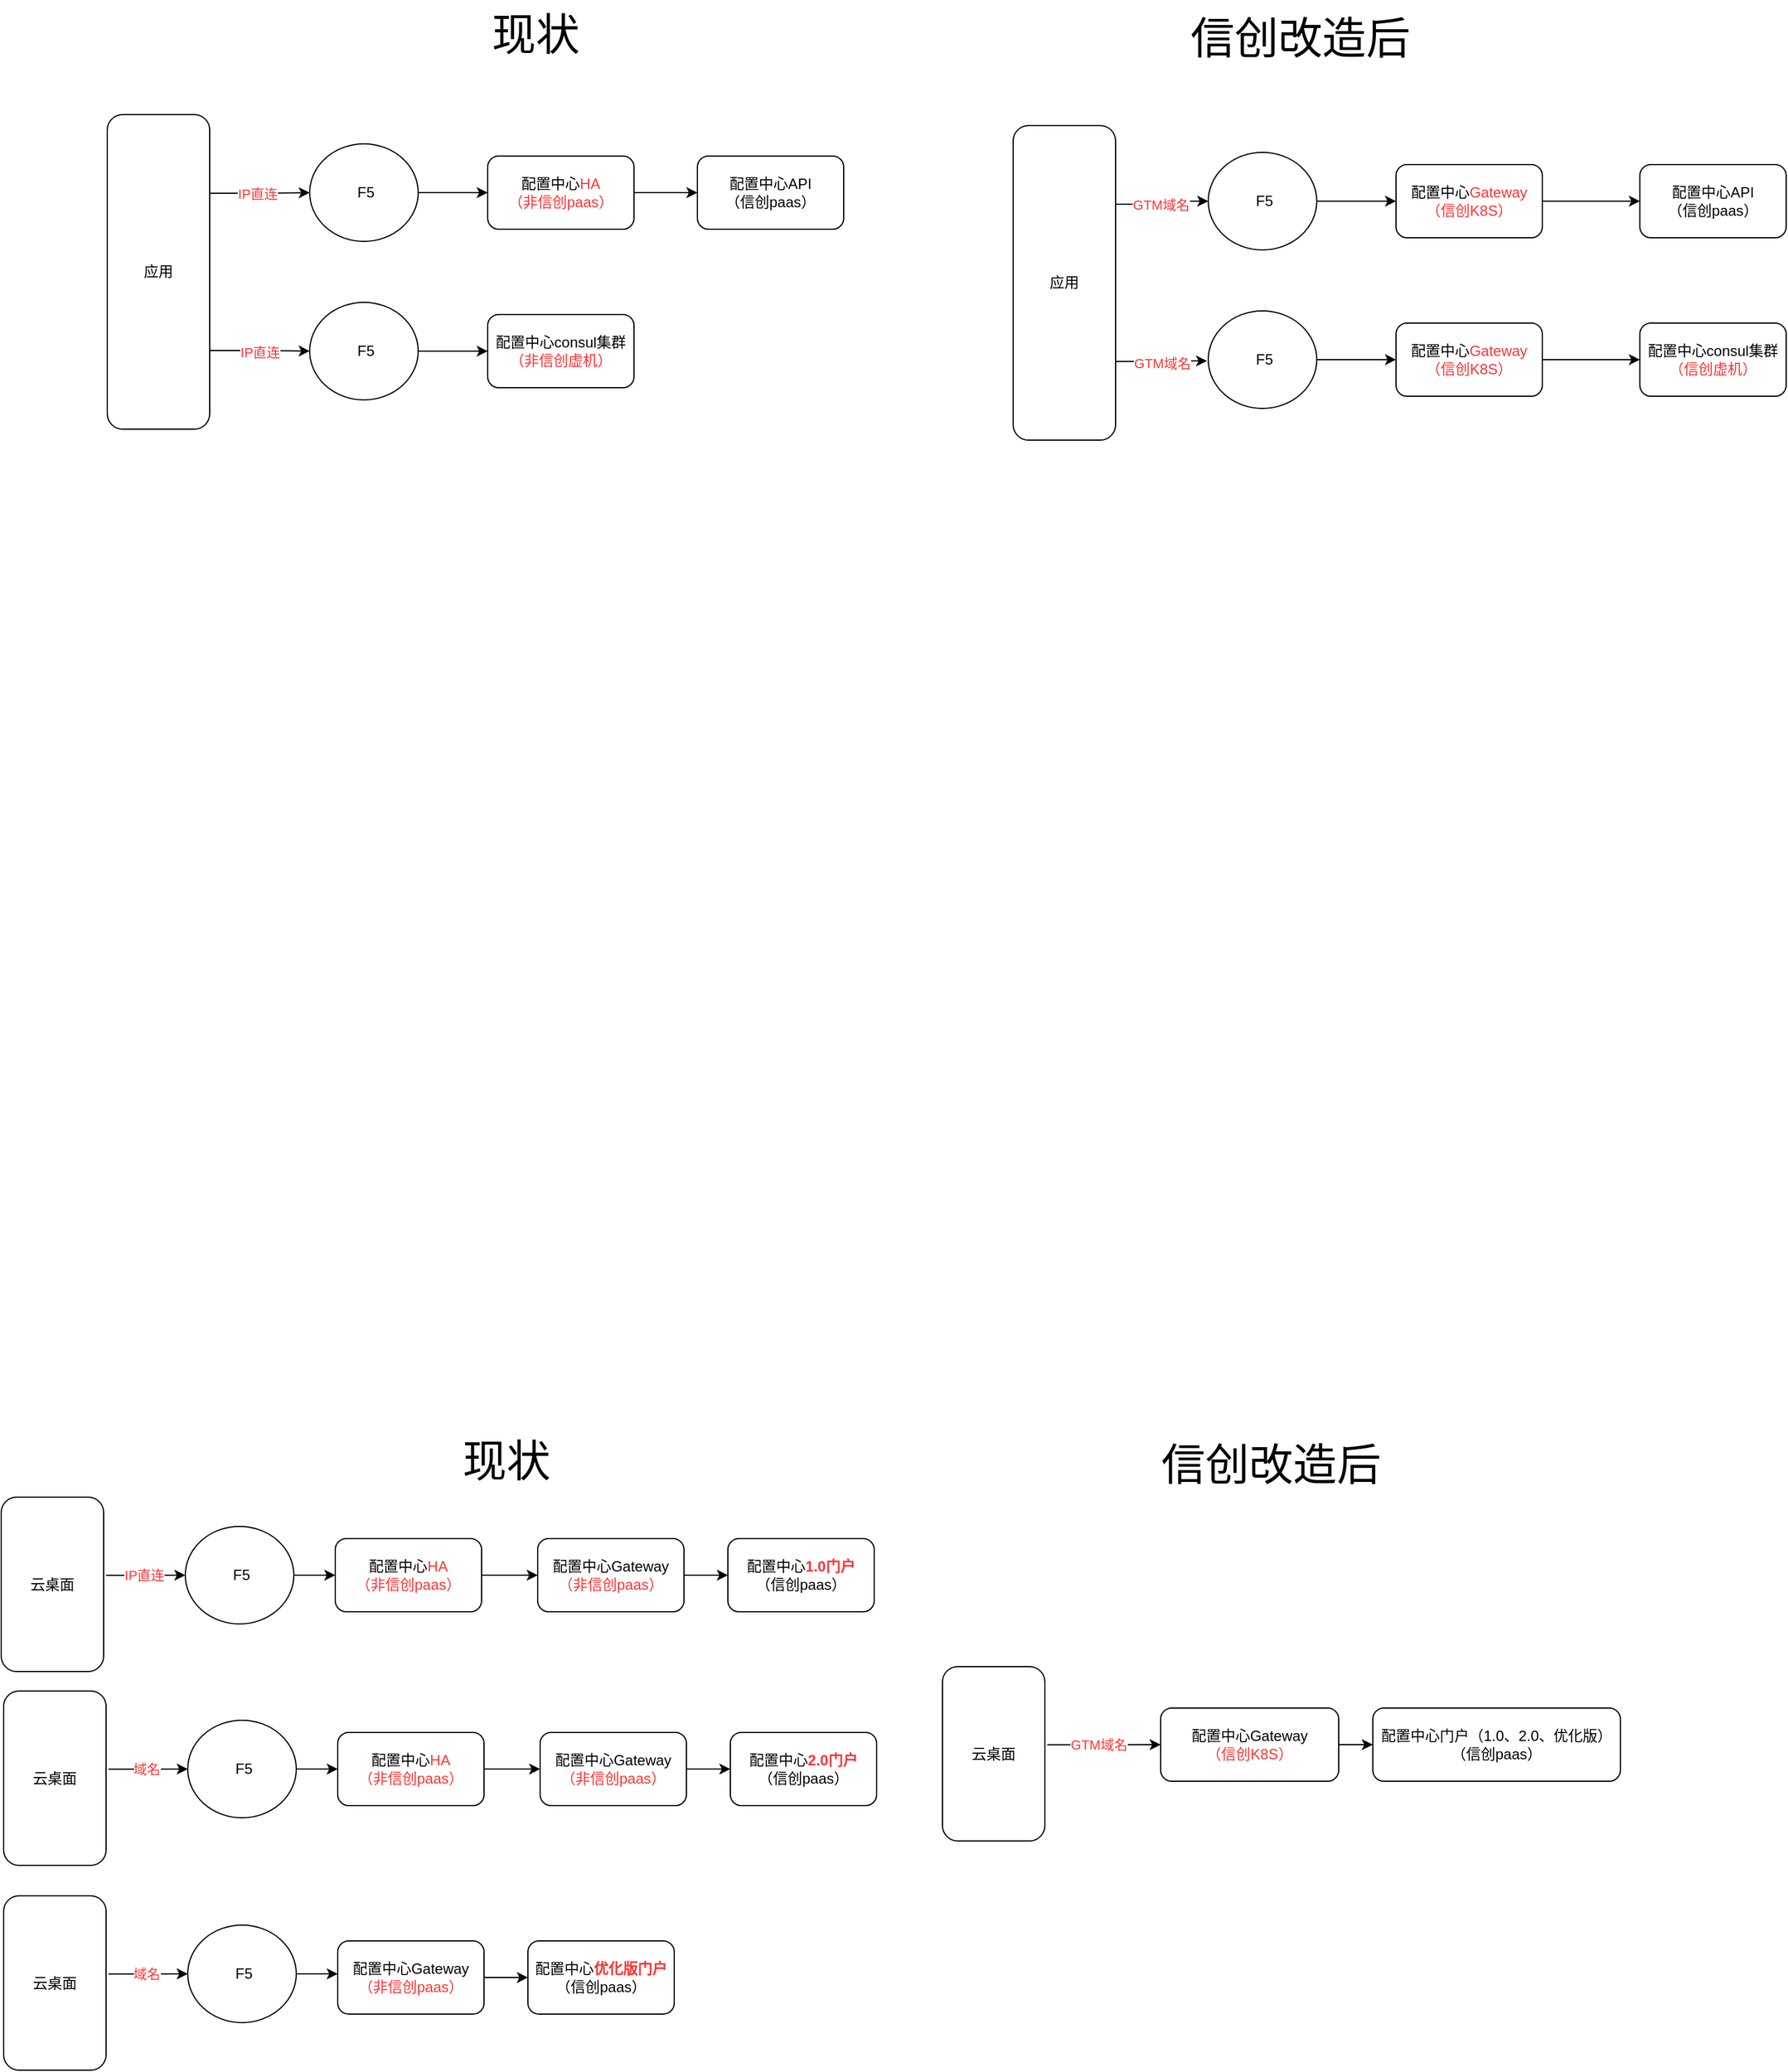 <mxfile version="24.5.4" type="github">
  <diagram name="第 1 页" id="qkEo3PlIYUVJd1HWOqHY">
    <mxGraphModel dx="1468" dy="932" grid="0" gridSize="10" guides="1" tooltips="1" connect="1" arrows="1" fold="1" page="1" pageScale="1" pageWidth="827" pageHeight="1169" math="0" shadow="0">
      <root>
        <mxCell id="0" />
        <mxCell id="1" parent="0" />
        <mxCell id="TvnW7CxjGbQYXzCXLSWN-12" style="edgeStyle=orthogonalEdgeStyle;rounded=0;orthogonalLoop=1;jettySize=auto;html=1;exitX=1;exitY=0.25;exitDx=0;exitDy=0;entryX=0;entryY=0.5;entryDx=0;entryDy=0;" parent="1" source="TvnW7CxjGbQYXzCXLSWN-7" target="TvnW7CxjGbQYXzCXLSWN-8" edge="1">
          <mxGeometry relative="1" as="geometry" />
        </mxCell>
        <mxCell id="TvnW7CxjGbQYXzCXLSWN-16" value="&lt;font color=&quot;#ff3333&quot;&gt;IP直连&lt;/font&gt;" style="edgeLabel;html=1;align=center;verticalAlign=middle;resizable=0;points=[];" parent="TvnW7CxjGbQYXzCXLSWN-12" vertex="1" connectable="0">
          <mxGeometry x="-0.068" y="1" relative="1" as="geometry">
            <mxPoint y="1" as="offset" />
          </mxGeometry>
        </mxCell>
        <mxCell id="TvnW7CxjGbQYXzCXLSWN-14" style="edgeStyle=orthogonalEdgeStyle;rounded=0;orthogonalLoop=1;jettySize=auto;html=1;exitX=1;exitY=0.75;exitDx=0;exitDy=0;entryX=0;entryY=0.5;entryDx=0;entryDy=0;" parent="1" source="TvnW7CxjGbQYXzCXLSWN-7" target="TvnW7CxjGbQYXzCXLSWN-33" edge="1">
          <mxGeometry relative="1" as="geometry">
            <mxPoint x="319" y="301" as="targetPoint" />
          </mxGeometry>
        </mxCell>
        <mxCell id="TvnW7CxjGbQYXzCXLSWN-17" value="&lt;font color=&quot;#ff3333&quot;&gt;IP直连&lt;/font&gt;" style="edgeLabel;html=1;align=center;verticalAlign=middle;resizable=0;points=[];" parent="TvnW7CxjGbQYXzCXLSWN-14" vertex="1" connectable="0">
          <mxGeometry x="0.004" relative="1" as="geometry">
            <mxPoint y="1" as="offset" />
          </mxGeometry>
        </mxCell>
        <mxCell id="TvnW7CxjGbQYXzCXLSWN-7" value="应用" style="rounded=1;whiteSpace=wrap;html=1;" parent="1" vertex="1">
          <mxGeometry x="162" y="110" width="84" height="258" as="geometry" />
        </mxCell>
        <mxCell id="TvnW7CxjGbQYXzCXLSWN-13" style="edgeStyle=orthogonalEdgeStyle;rounded=0;orthogonalLoop=1;jettySize=auto;html=1;exitX=1;exitY=0.5;exitDx=0;exitDy=0;entryX=0;entryY=0.5;entryDx=0;entryDy=0;" parent="1" source="TvnW7CxjGbQYXzCXLSWN-8" target="TvnW7CxjGbQYXzCXLSWN-9" edge="1">
          <mxGeometry relative="1" as="geometry" />
        </mxCell>
        <mxCell id="TvnW7CxjGbQYXzCXLSWN-8" value="&amp;nbsp;F5" style="ellipse;whiteSpace=wrap;html=1;" parent="1" vertex="1">
          <mxGeometry x="328" y="134" width="89" height="80" as="geometry" />
        </mxCell>
        <mxCell id="TvnW7CxjGbQYXzCXLSWN-32" value="" style="edgeStyle=orthogonalEdgeStyle;rounded=0;orthogonalLoop=1;jettySize=auto;html=1;" parent="1" source="TvnW7CxjGbQYXzCXLSWN-9" target="TvnW7CxjGbQYXzCXLSWN-31" edge="1">
          <mxGeometry relative="1" as="geometry" />
        </mxCell>
        <mxCell id="TvnW7CxjGbQYXzCXLSWN-9" value="配置中心&lt;font color=&quot;#ff3333&quot;&gt;HA&lt;/font&gt;&lt;br&gt;&lt;font color=&quot;#ff3333&quot;&gt;（非信创paas）&lt;/font&gt;" style="rounded=1;whiteSpace=wrap;html=1;" parent="1" vertex="1">
          <mxGeometry x="474" y="144" width="120" height="60" as="geometry" />
        </mxCell>
        <mxCell id="TvnW7CxjGbQYXzCXLSWN-15" style="edgeStyle=orthogonalEdgeStyle;rounded=0;orthogonalLoop=1;jettySize=auto;html=1;exitX=1;exitY=0.5;exitDx=0;exitDy=0;entryX=0;entryY=0.5;entryDx=0;entryDy=0;" parent="1" source="TvnW7CxjGbQYXzCXLSWN-33" target="TvnW7CxjGbQYXzCXLSWN-11" edge="1">
          <mxGeometry relative="1" as="geometry">
            <mxPoint x="490" y="304" as="sourcePoint" />
          </mxGeometry>
        </mxCell>
        <mxCell id="TvnW7CxjGbQYXzCXLSWN-11" value="配置中心consul集群&lt;div&gt;&lt;font color=&quot;#ff3333&quot;&gt;（非信创虚机）&lt;/font&gt;&lt;/div&gt;" style="rounded=1;whiteSpace=wrap;html=1;" parent="1" vertex="1">
          <mxGeometry x="474" y="274" width="120" height="60" as="geometry" />
        </mxCell>
        <mxCell id="TvnW7CxjGbQYXzCXLSWN-18" style="edgeStyle=orthogonalEdgeStyle;rounded=0;orthogonalLoop=1;jettySize=auto;html=1;exitX=1;exitY=0.25;exitDx=0;exitDy=0;entryX=0;entryY=0.5;entryDx=0;entryDy=0;" parent="1" source="TvnW7CxjGbQYXzCXLSWN-22" target="D-g5vih1wRcUUDqjyYMz-2" edge="1">
          <mxGeometry relative="1" as="geometry">
            <mxPoint x="1060" y="184" as="targetPoint" />
          </mxGeometry>
        </mxCell>
        <mxCell id="TvnW7CxjGbQYXzCXLSWN-19" value="&lt;font color=&quot;#ff3333&quot;&gt;GTM域名&lt;/font&gt;" style="edgeLabel;html=1;align=center;verticalAlign=middle;resizable=0;points=[];" parent="TvnW7CxjGbQYXzCXLSWN-18" vertex="1" connectable="0">
          <mxGeometry x="-0.068" y="1" relative="1" as="geometry">
            <mxPoint y="1" as="offset" />
          </mxGeometry>
        </mxCell>
        <mxCell id="TvnW7CxjGbQYXzCXLSWN-20" style="edgeStyle=orthogonalEdgeStyle;rounded=0;orthogonalLoop=1;jettySize=auto;html=1;exitX=1;exitY=0.75;exitDx=0;exitDy=0;" parent="1" source="TvnW7CxjGbQYXzCXLSWN-22" edge="1">
          <mxGeometry relative="1" as="geometry">
            <mxPoint x="1064" y="312" as="targetPoint" />
          </mxGeometry>
        </mxCell>
        <mxCell id="TvnW7CxjGbQYXzCXLSWN-21" value="&lt;font color=&quot;#ff3333&quot;&gt;GTM域名&lt;/font&gt;" style="edgeLabel;html=1;align=center;verticalAlign=middle;resizable=0;points=[];" parent="TvnW7CxjGbQYXzCXLSWN-20" vertex="1" connectable="0">
          <mxGeometry x="0.004" relative="1" as="geometry">
            <mxPoint y="1" as="offset" />
          </mxGeometry>
        </mxCell>
        <mxCell id="TvnW7CxjGbQYXzCXLSWN-22" value="应用" style="rounded=1;whiteSpace=wrap;html=1;" parent="1" vertex="1">
          <mxGeometry x="905" y="119" width="84" height="258" as="geometry" />
        </mxCell>
        <mxCell id="TvnW7CxjGbQYXzCXLSWN-30" value="" style="edgeStyle=orthogonalEdgeStyle;rounded=0;orthogonalLoop=1;jettySize=auto;html=1;" parent="1" source="TvnW7CxjGbQYXzCXLSWN-25" target="TvnW7CxjGbQYXzCXLSWN-29" edge="1">
          <mxGeometry relative="1" as="geometry" />
        </mxCell>
        <mxCell id="TvnW7CxjGbQYXzCXLSWN-25" value="配置中心&lt;font color=&quot;#ff3333&quot;&gt;Gateway&lt;/font&gt;&lt;div&gt;&lt;font color=&quot;#ff3333&quot;&gt;（信创K8S）&lt;/font&gt;&lt;/div&gt;" style="rounded=1;whiteSpace=wrap;html=1;" parent="1" vertex="1">
          <mxGeometry x="1219" y="151" width="120" height="60" as="geometry" />
        </mxCell>
        <mxCell id="TvnW7CxjGbQYXzCXLSWN-28" value="配置中心consul集群&lt;div&gt;&lt;font color=&quot;#ff3333&quot;&gt;（信创虚机）&lt;/font&gt;&lt;/div&gt;" style="rounded=1;whiteSpace=wrap;html=1;" parent="1" vertex="1">
          <mxGeometry x="1419" y="281" width="120" height="60" as="geometry" />
        </mxCell>
        <mxCell id="TvnW7CxjGbQYXzCXLSWN-29" value="配置中心API&lt;div&gt;（信创paas）&lt;/div&gt;" style="whiteSpace=wrap;html=1;rounded=1;" parent="1" vertex="1">
          <mxGeometry x="1419" y="151" width="120" height="60" as="geometry" />
        </mxCell>
        <mxCell id="TvnW7CxjGbQYXzCXLSWN-31" value="配置中心API&lt;div&gt;（信创paas）&lt;/div&gt;" style="whiteSpace=wrap;html=1;rounded=1;" parent="1" vertex="1">
          <mxGeometry x="646" y="144" width="120" height="60" as="geometry" />
        </mxCell>
        <mxCell id="TvnW7CxjGbQYXzCXLSWN-33" value="&amp;nbsp;F5" style="ellipse;whiteSpace=wrap;html=1;" parent="1" vertex="1">
          <mxGeometry x="328" y="264" width="89" height="80" as="geometry" />
        </mxCell>
        <mxCell id="TvnW7CxjGbQYXzCXLSWN-36" style="edgeStyle=orthogonalEdgeStyle;rounded=0;orthogonalLoop=1;jettySize=auto;html=1;exitX=1.024;exitY=0.448;exitDx=0;exitDy=0;entryX=0;entryY=0.5;entryDx=0;entryDy=0;exitPerimeter=0;" parent="1" source="TvnW7CxjGbQYXzCXLSWN-40" target="TvnW7CxjGbQYXzCXLSWN-42" edge="1">
          <mxGeometry relative="1" as="geometry" />
        </mxCell>
        <mxCell id="TvnW7CxjGbQYXzCXLSWN-37" value="&lt;font color=&quot;#ff3333&quot;&gt;IP直连&lt;/font&gt;" style="edgeLabel;html=1;align=center;verticalAlign=middle;resizable=0;points=[];" parent="TvnW7CxjGbQYXzCXLSWN-36" vertex="1" connectable="0">
          <mxGeometry x="-0.068" y="1" relative="1" as="geometry">
            <mxPoint y="1" as="offset" />
          </mxGeometry>
        </mxCell>
        <mxCell id="TvnW7CxjGbQYXzCXLSWN-40" value="云桌面" style="rounded=1;whiteSpace=wrap;html=1;" parent="1" vertex="1">
          <mxGeometry x="75" y="1244" width="84" height="143" as="geometry" />
        </mxCell>
        <mxCell id="TvnW7CxjGbQYXzCXLSWN-41" style="edgeStyle=orthogonalEdgeStyle;rounded=0;orthogonalLoop=1;jettySize=auto;html=1;exitX=1;exitY=0.5;exitDx=0;exitDy=0;entryX=0;entryY=0.5;entryDx=0;entryDy=0;" parent="1" source="TvnW7CxjGbQYXzCXLSWN-42" target="TvnW7CxjGbQYXzCXLSWN-44" edge="1">
          <mxGeometry relative="1" as="geometry" />
        </mxCell>
        <mxCell id="TvnW7CxjGbQYXzCXLSWN-42" value="&amp;nbsp;F5" style="ellipse;whiteSpace=wrap;html=1;" parent="1" vertex="1">
          <mxGeometry x="226" y="1268" width="89" height="80" as="geometry" />
        </mxCell>
        <mxCell id="TvnW7CxjGbQYXzCXLSWN-50" value="" style="edgeStyle=orthogonalEdgeStyle;rounded=0;orthogonalLoop=1;jettySize=auto;html=1;" parent="1" source="TvnW7CxjGbQYXzCXLSWN-44" target="TvnW7CxjGbQYXzCXLSWN-49" edge="1">
          <mxGeometry relative="1" as="geometry" />
        </mxCell>
        <mxCell id="TvnW7CxjGbQYXzCXLSWN-44" value="配置中心&lt;font color=&quot;#ff3333&quot;&gt;HA&lt;br&gt;（非信创paas）&lt;/font&gt;" style="rounded=1;whiteSpace=wrap;html=1;" parent="1" vertex="1">
          <mxGeometry x="349" y="1278" width="120" height="60" as="geometry" />
        </mxCell>
        <mxCell id="TvnW7CxjGbQYXzCXLSWN-47" value="配置中心&lt;b&gt;&lt;font color=&quot;#ff3333&quot;&gt;1.0门户&lt;/font&gt;&lt;/b&gt;&lt;div&gt;（信创paas）&lt;/div&gt;" style="whiteSpace=wrap;html=1;rounded=1;" parent="1" vertex="1">
          <mxGeometry x="671" y="1278" width="120" height="60" as="geometry" />
        </mxCell>
        <mxCell id="TvnW7CxjGbQYXzCXLSWN-51" value="" style="edgeStyle=orthogonalEdgeStyle;rounded=0;orthogonalLoop=1;jettySize=auto;html=1;" parent="1" source="TvnW7CxjGbQYXzCXLSWN-49" target="TvnW7CxjGbQYXzCXLSWN-47" edge="1">
          <mxGeometry relative="1" as="geometry" />
        </mxCell>
        <mxCell id="TvnW7CxjGbQYXzCXLSWN-49" value="配置中心Gateway&lt;br&gt;&lt;font color=&quot;#ff3333&quot;&gt;（非信创paas）&lt;/font&gt;" style="rounded=1;whiteSpace=wrap;html=1;" parent="1" vertex="1">
          <mxGeometry x="515" y="1278" width="120" height="60" as="geometry" />
        </mxCell>
        <mxCell id="TvnW7CxjGbQYXzCXLSWN-52" style="edgeStyle=orthogonalEdgeStyle;rounded=0;orthogonalLoop=1;jettySize=auto;html=1;exitX=1.024;exitY=0.448;exitDx=0;exitDy=0;entryX=0;entryY=0.5;entryDx=0;entryDy=0;exitPerimeter=0;" parent="1" source="TvnW7CxjGbQYXzCXLSWN-54" target="TvnW7CxjGbQYXzCXLSWN-56" edge="1">
          <mxGeometry relative="1" as="geometry" />
        </mxCell>
        <mxCell id="TvnW7CxjGbQYXzCXLSWN-53" value="&lt;font color=&quot;#ff3333&quot;&gt;域名&lt;/font&gt;" style="edgeLabel;html=1;align=center;verticalAlign=middle;resizable=0;points=[];" parent="TvnW7CxjGbQYXzCXLSWN-52" vertex="1" connectable="0">
          <mxGeometry x="-0.068" y="1" relative="1" as="geometry">
            <mxPoint y="1" as="offset" />
          </mxGeometry>
        </mxCell>
        <mxCell id="TvnW7CxjGbQYXzCXLSWN-54" value="云桌面" style="rounded=1;whiteSpace=wrap;html=1;" parent="1" vertex="1">
          <mxGeometry x="77" y="1403" width="84" height="143" as="geometry" />
        </mxCell>
        <mxCell id="TvnW7CxjGbQYXzCXLSWN-55" style="edgeStyle=orthogonalEdgeStyle;rounded=0;orthogonalLoop=1;jettySize=auto;html=1;exitX=1;exitY=0.5;exitDx=0;exitDy=0;entryX=0;entryY=0.5;entryDx=0;entryDy=0;" parent="1" source="TvnW7CxjGbQYXzCXLSWN-56" target="TvnW7CxjGbQYXzCXLSWN-58" edge="1">
          <mxGeometry relative="1" as="geometry" />
        </mxCell>
        <mxCell id="TvnW7CxjGbQYXzCXLSWN-56" value="&amp;nbsp;F5" style="ellipse;whiteSpace=wrap;html=1;" parent="1" vertex="1">
          <mxGeometry x="228" y="1427" width="89" height="80" as="geometry" />
        </mxCell>
        <mxCell id="TvnW7CxjGbQYXzCXLSWN-57" value="" style="edgeStyle=orthogonalEdgeStyle;rounded=0;orthogonalLoop=1;jettySize=auto;html=1;" parent="1" source="TvnW7CxjGbQYXzCXLSWN-58" target="TvnW7CxjGbQYXzCXLSWN-61" edge="1">
          <mxGeometry relative="1" as="geometry" />
        </mxCell>
        <mxCell id="TvnW7CxjGbQYXzCXLSWN-58" value="配置中心&lt;font color=&quot;#ff3333&quot;&gt;HA&lt;br&gt;（非信创paas）&lt;/font&gt;" style="rounded=1;whiteSpace=wrap;html=1;" parent="1" vertex="1">
          <mxGeometry x="351" y="1437" width="120" height="60" as="geometry" />
        </mxCell>
        <mxCell id="TvnW7CxjGbQYXzCXLSWN-59" value="配置中心&lt;b&gt;&lt;font color=&quot;#ff3333&quot;&gt;2.0门户&lt;/font&gt;&lt;/b&gt;&lt;div&gt;（信创paas）&lt;/div&gt;" style="whiteSpace=wrap;html=1;rounded=1;" parent="1" vertex="1">
          <mxGeometry x="673" y="1437" width="120" height="60" as="geometry" />
        </mxCell>
        <mxCell id="TvnW7CxjGbQYXzCXLSWN-60" value="" style="edgeStyle=orthogonalEdgeStyle;rounded=0;orthogonalLoop=1;jettySize=auto;html=1;" parent="1" source="TvnW7CxjGbQYXzCXLSWN-61" target="TvnW7CxjGbQYXzCXLSWN-59" edge="1">
          <mxGeometry relative="1" as="geometry" />
        </mxCell>
        <mxCell id="TvnW7CxjGbQYXzCXLSWN-61" value="配置中心Gateway&lt;br&gt;&lt;font color=&quot;#ff3333&quot;&gt;（非信创paas）&lt;/font&gt;" style="rounded=1;whiteSpace=wrap;html=1;" parent="1" vertex="1">
          <mxGeometry x="517" y="1437" width="120" height="60" as="geometry" />
        </mxCell>
        <mxCell id="TvnW7CxjGbQYXzCXLSWN-62" style="edgeStyle=orthogonalEdgeStyle;rounded=0;orthogonalLoop=1;jettySize=auto;html=1;exitX=1.024;exitY=0.448;exitDx=0;exitDy=0;entryX=0;entryY=0.5;entryDx=0;entryDy=0;exitPerimeter=0;" parent="1" source="TvnW7CxjGbQYXzCXLSWN-64" target="TvnW7CxjGbQYXzCXLSWN-66" edge="1">
          <mxGeometry relative="1" as="geometry" />
        </mxCell>
        <mxCell id="TvnW7CxjGbQYXzCXLSWN-63" value="&lt;font color=&quot;#ff3333&quot;&gt;域名&lt;/font&gt;" style="edgeLabel;html=1;align=center;verticalAlign=middle;resizable=0;points=[];" parent="TvnW7CxjGbQYXzCXLSWN-62" vertex="1" connectable="0">
          <mxGeometry x="-0.068" y="1" relative="1" as="geometry">
            <mxPoint y="1" as="offset" />
          </mxGeometry>
        </mxCell>
        <mxCell id="TvnW7CxjGbQYXzCXLSWN-64" value="云桌面" style="rounded=1;whiteSpace=wrap;html=1;" parent="1" vertex="1">
          <mxGeometry x="77" y="1571" width="84" height="143" as="geometry" />
        </mxCell>
        <mxCell id="TvnW7CxjGbQYXzCXLSWN-65" style="edgeStyle=orthogonalEdgeStyle;rounded=0;orthogonalLoop=1;jettySize=auto;html=1;exitX=1;exitY=0.5;exitDx=0;exitDy=0;entryX=0;entryY=0.5;entryDx=0;entryDy=0;" parent="1" source="TvnW7CxjGbQYXzCXLSWN-66" edge="1">
          <mxGeometry relative="1" as="geometry">
            <mxPoint x="351" y="1635" as="targetPoint" />
          </mxGeometry>
        </mxCell>
        <mxCell id="TvnW7CxjGbQYXzCXLSWN-66" value="&amp;nbsp;F5" style="ellipse;whiteSpace=wrap;html=1;" parent="1" vertex="1">
          <mxGeometry x="228" y="1595" width="89" height="80" as="geometry" />
        </mxCell>
        <mxCell id="TvnW7CxjGbQYXzCXLSWN-69" value="配置中心&lt;b&gt;&lt;font color=&quot;#ff3333&quot;&gt;优化版门户&lt;/font&gt;&lt;/b&gt;&lt;div&gt;（信创paas）&lt;/div&gt;" style="whiteSpace=wrap;html=1;rounded=1;" parent="1" vertex="1">
          <mxGeometry x="507" y="1608" width="120" height="60" as="geometry" />
        </mxCell>
        <mxCell id="TvnW7CxjGbQYXzCXLSWN-70" value="" style="edgeStyle=orthogonalEdgeStyle;rounded=0;orthogonalLoop=1;jettySize=auto;html=1;" parent="1" source="TvnW7CxjGbQYXzCXLSWN-71" target="TvnW7CxjGbQYXzCXLSWN-69" edge="1">
          <mxGeometry relative="1" as="geometry" />
        </mxCell>
        <mxCell id="TvnW7CxjGbQYXzCXLSWN-71" value="配置中心Gateway&lt;br&gt;&lt;font color=&quot;#ff3333&quot;&gt;（非信创paas）&lt;/font&gt;" style="rounded=1;whiteSpace=wrap;html=1;" parent="1" vertex="1">
          <mxGeometry x="351" y="1608" width="120" height="60" as="geometry" />
        </mxCell>
        <mxCell id="TvnW7CxjGbQYXzCXLSWN-72" style="edgeStyle=orthogonalEdgeStyle;rounded=0;orthogonalLoop=1;jettySize=auto;html=1;exitX=1.024;exitY=0.448;exitDx=0;exitDy=0;entryX=0;entryY=0.5;entryDx=0;entryDy=0;exitPerimeter=0;" parent="1" source="TvnW7CxjGbQYXzCXLSWN-74" target="TvnW7CxjGbQYXzCXLSWN-81" edge="1">
          <mxGeometry relative="1" as="geometry">
            <mxPoint x="998" y="1447" as="targetPoint" />
          </mxGeometry>
        </mxCell>
        <mxCell id="TvnW7CxjGbQYXzCXLSWN-83" value="&lt;font color=&quot;#ff3333&quot;&gt;GTM域名&lt;/font&gt;" style="edgeLabel;html=1;align=center;verticalAlign=middle;resizable=0;points=[];" parent="TvnW7CxjGbQYXzCXLSWN-72" vertex="1" connectable="0">
          <mxGeometry x="-0.162" relative="1" as="geometry">
            <mxPoint x="3" as="offset" />
          </mxGeometry>
        </mxCell>
        <mxCell id="TvnW7CxjGbQYXzCXLSWN-74" value="云桌面" style="rounded=1;whiteSpace=wrap;html=1;" parent="1" vertex="1">
          <mxGeometry x="847" y="1383" width="84" height="143" as="geometry" />
        </mxCell>
        <mxCell id="TvnW7CxjGbQYXzCXLSWN-80" value="" style="edgeStyle=orthogonalEdgeStyle;rounded=0;orthogonalLoop=1;jettySize=auto;html=1;" parent="1" source="TvnW7CxjGbQYXzCXLSWN-81" target="TvnW7CxjGbQYXzCXLSWN-82" edge="1">
          <mxGeometry relative="1" as="geometry" />
        </mxCell>
        <mxCell id="TvnW7CxjGbQYXzCXLSWN-81" value="配置中心Gateway&lt;br&gt;&lt;font color=&quot;#ff3333&quot;&gt;（信创K8S）&lt;/font&gt;" style="rounded=1;whiteSpace=wrap;html=1;" parent="1" vertex="1">
          <mxGeometry x="1025.98" y="1417" width="146.02" height="60" as="geometry" />
        </mxCell>
        <mxCell id="TvnW7CxjGbQYXzCXLSWN-82" value="配置中心门户（1.0、2.0、优化版）&lt;div&gt;（信创paas）&lt;/div&gt;" style="whiteSpace=wrap;html=1;rounded=1;" parent="1" vertex="1">
          <mxGeometry x="1199.98" y="1417" width="203.02" height="60" as="geometry" />
        </mxCell>
        <mxCell id="TvnW7CxjGbQYXzCXLSWN-84" value="&lt;font style=&quot;font-size: 36px;&quot;&gt;现状&lt;/font&gt;" style="text;html=1;align=center;verticalAlign=middle;resizable=0;points=[];autosize=1;strokeColor=none;fillColor=none;" parent="1" vertex="1">
          <mxGeometry x="468" y="16" width="90" height="55" as="geometry" />
        </mxCell>
        <mxCell id="TvnW7CxjGbQYXzCXLSWN-85" value="&lt;span style=&quot;font-size: 36px;&quot;&gt;信创改造后&lt;/span&gt;" style="text;html=1;align=center;verticalAlign=middle;resizable=0;points=[];autosize=1;strokeColor=none;fillColor=none;" parent="1" vertex="1">
          <mxGeometry x="1041" y="19" width="198" height="55" as="geometry" />
        </mxCell>
        <mxCell id="TvnW7CxjGbQYXzCXLSWN-86" value="&lt;font style=&quot;font-size: 36px;&quot;&gt;现状&lt;/font&gt;" style="text;html=1;align=center;verticalAlign=middle;resizable=0;points=[];autosize=1;strokeColor=none;fillColor=none;" parent="1" vertex="1">
          <mxGeometry x="444" y="1186" width="90" height="55" as="geometry" />
        </mxCell>
        <mxCell id="TvnW7CxjGbQYXzCXLSWN-87" value="&lt;span style=&quot;font-size: 36px;&quot;&gt;信创改造后&lt;/span&gt;" style="text;html=1;align=center;verticalAlign=middle;resizable=0;points=[];autosize=1;strokeColor=none;fillColor=none;" parent="1" vertex="1">
          <mxGeometry x="1017" y="1189" width="198" height="55" as="geometry" />
        </mxCell>
        <mxCell id="D-g5vih1wRcUUDqjyYMz-6" value="" style="edgeStyle=orthogonalEdgeStyle;rounded=0;orthogonalLoop=1;jettySize=auto;html=1;" edge="1" parent="1" source="D-g5vih1wRcUUDqjyYMz-2" target="TvnW7CxjGbQYXzCXLSWN-25">
          <mxGeometry relative="1" as="geometry" />
        </mxCell>
        <mxCell id="D-g5vih1wRcUUDqjyYMz-2" value="&amp;nbsp;F5" style="ellipse;whiteSpace=wrap;html=1;" vertex="1" parent="1">
          <mxGeometry x="1065" y="141" width="89" height="80" as="geometry" />
        </mxCell>
        <mxCell id="D-g5vih1wRcUUDqjyYMz-5" value="" style="edgeStyle=orthogonalEdgeStyle;rounded=0;orthogonalLoop=1;jettySize=auto;html=1;" edge="1" parent="1" source="D-g5vih1wRcUUDqjyYMz-3" target="D-g5vih1wRcUUDqjyYMz-4">
          <mxGeometry relative="1" as="geometry" />
        </mxCell>
        <mxCell id="D-g5vih1wRcUUDqjyYMz-3" value="&amp;nbsp;F5" style="ellipse;whiteSpace=wrap;html=1;" vertex="1" parent="1">
          <mxGeometry x="1065" y="271" width="89" height="80" as="geometry" />
        </mxCell>
        <mxCell id="D-g5vih1wRcUUDqjyYMz-7" value="" style="edgeStyle=orthogonalEdgeStyle;rounded=0;orthogonalLoop=1;jettySize=auto;html=1;" edge="1" parent="1" source="D-g5vih1wRcUUDqjyYMz-4" target="TvnW7CxjGbQYXzCXLSWN-28">
          <mxGeometry relative="1" as="geometry" />
        </mxCell>
        <mxCell id="D-g5vih1wRcUUDqjyYMz-4" value="配置中心&lt;font color=&quot;#ff3333&quot;&gt;Gateway&lt;/font&gt;&lt;div&gt;&lt;font color=&quot;#ff3333&quot;&gt;（信创K8S）&lt;/font&gt;&lt;/div&gt;" style="rounded=1;whiteSpace=wrap;html=1;" vertex="1" parent="1">
          <mxGeometry x="1219" y="281" width="120" height="60" as="geometry" />
        </mxCell>
      </root>
    </mxGraphModel>
  </diagram>
</mxfile>
